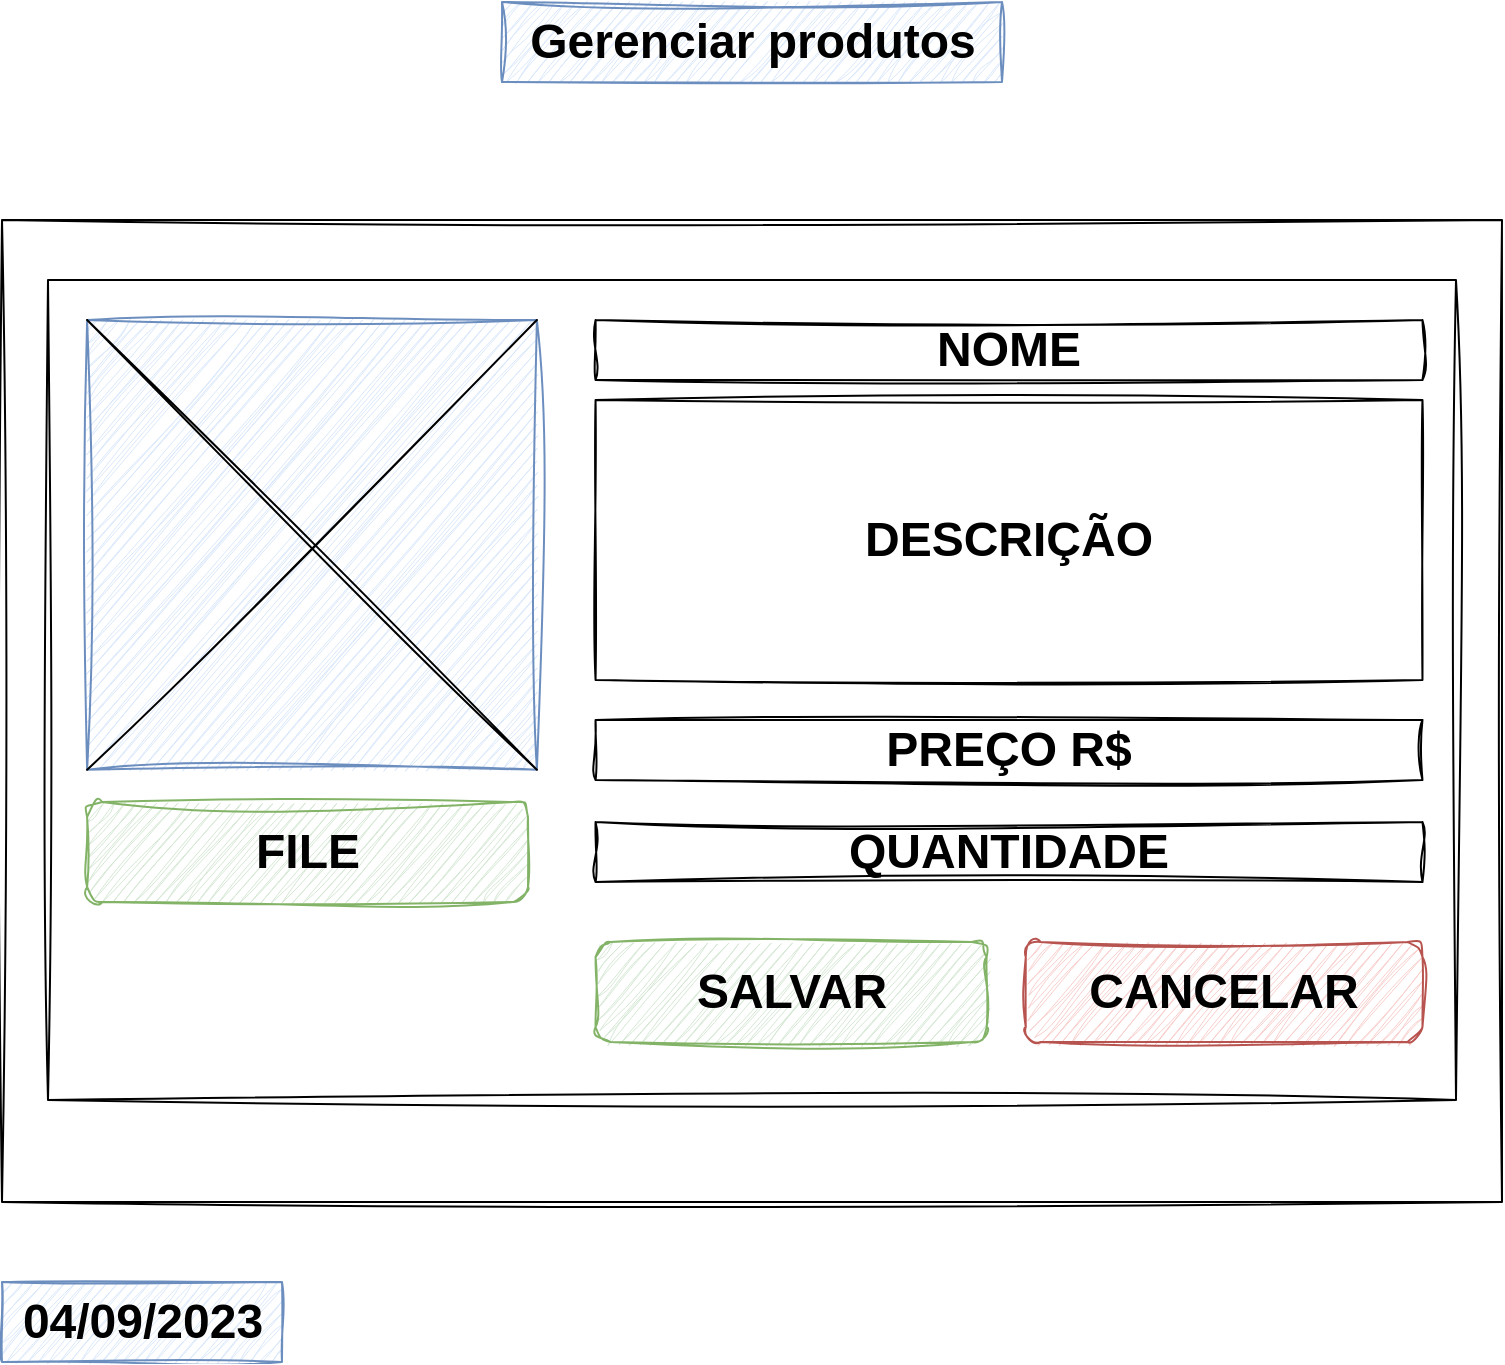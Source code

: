 <mxfile version="22.0.2" type="device">
  <diagram name="Página-1" id="5j-ww4zHZG7wsbymvLwp">
    <mxGraphModel dx="880" dy="532" grid="1" gridSize="10" guides="1" tooltips="1" connect="1" arrows="1" fold="1" page="1" pageScale="1" pageWidth="827" pageHeight="1169" math="0" shadow="0">
      <root>
        <mxCell id="0" />
        <mxCell id="1" parent="0" />
        <mxCell id="kYT57yn9HTB8OajrBAQV-72" value="" style="rounded=0;whiteSpace=wrap;html=1;strokeColor=default;fontFamily=Helvetica;fontSize=12;fontColor=default;fillColor=default;sketch=1;curveFitting=1;jiggle=2;" parent="1" vertex="1">
          <mxGeometry x="47" y="149" width="750" height="491" as="geometry" />
        </mxCell>
        <mxCell id="kYT57yn9HTB8OajrBAQV-35" value="" style="group;sketch=1;curveFitting=1;jiggle=2;" parent="1" vertex="1" connectable="0">
          <mxGeometry x="70" y="179" width="704" height="440" as="geometry" />
        </mxCell>
        <mxCell id="kYT57yn9HTB8OajrBAQV-29" value="" style="rounded=0;whiteSpace=wrap;html=1;strokeColor=default;fontFamily=Helvetica;fontSize=12;fontColor=default;fillColor=default;sketch=1;curveFitting=1;jiggle=2;" parent="kYT57yn9HTB8OajrBAQV-35" vertex="1">
          <mxGeometry width="704" height="410" as="geometry" />
        </mxCell>
        <mxCell id="kYT57yn9HTB8OajrBAQV-30" value="" style="whiteSpace=wrap;html=1;aspect=fixed;rounded=0;shadow=0;glass=0;fillColor=#dae8fc;strokeColor=#6c8ebf;sketch=1;curveFitting=1;jiggle=2;" parent="kYT57yn9HTB8OajrBAQV-35" vertex="1">
          <mxGeometry x="19.556" y="20" width="224.889" height="224.889" as="geometry" />
        </mxCell>
        <mxCell id="kYT57yn9HTB8OajrBAQV-31" value="" style="endArrow=none;html=1;rounded=0;fontFamily=Helvetica;fontSize=12;fontColor=default;entryX=1;entryY=0;entryDx=0;entryDy=0;exitX=0;exitY=1;exitDx=0;exitDy=0;movable=1;resizable=1;rotatable=1;deletable=1;editable=1;locked=0;connectable=1;sketch=1;curveFitting=1;jiggle=2;" parent="kYT57yn9HTB8OajrBAQV-35" source="kYT57yn9HTB8OajrBAQV-30" target="kYT57yn9HTB8OajrBAQV-30" edge="1">
          <mxGeometry width="50" height="50" relative="1" as="geometry">
            <mxPoint x="670.476" y="170" as="sourcePoint" />
            <mxPoint x="838.095" y="120" as="targetPoint" />
          </mxGeometry>
        </mxCell>
        <mxCell id="kYT57yn9HTB8OajrBAQV-32" value="" style="endArrow=none;html=1;rounded=0;fontFamily=Helvetica;fontSize=12;fontColor=default;entryX=0;entryY=0;entryDx=0;entryDy=0;exitX=1;exitY=1;exitDx=0;exitDy=0;movable=1;resizable=1;rotatable=1;deletable=1;editable=1;locked=0;connectable=1;sketch=1;curveFitting=1;jiggle=2;" parent="kYT57yn9HTB8OajrBAQV-35" source="kYT57yn9HTB8OajrBAQV-30" target="kYT57yn9HTB8OajrBAQV-30" edge="1">
          <mxGeometry width="50" height="50" relative="1" as="geometry">
            <mxPoint x="549.79" y="120" as="sourcePoint" />
            <mxPoint x="885.029" y="20" as="targetPoint" />
          </mxGeometry>
        </mxCell>
        <mxCell id="--n3KMZkCAUNKXbKMZOb-1" value="&lt;font style=&quot;font-size: 24px;&quot;&gt;&lt;b&gt;NOME&lt;/b&gt;&lt;/font&gt;" style="rounded=0;whiteSpace=wrap;html=1;align=center;sketch=1;curveFitting=1;jiggle=2;" parent="kYT57yn9HTB8OajrBAQV-35" vertex="1">
          <mxGeometry x="273.778" y="20" width="413.463" height="30" as="geometry" />
        </mxCell>
        <mxCell id="--n3KMZkCAUNKXbKMZOb-2" value="&lt;span style=&quot;font-size: 24px;&quot;&gt;&lt;b&gt;DESCRIÇÃO&lt;/b&gt;&lt;/span&gt;" style="rounded=0;whiteSpace=wrap;html=1;align=center;sketch=1;curveFitting=1;jiggle=2;" parent="kYT57yn9HTB8OajrBAQV-35" vertex="1">
          <mxGeometry x="273.778" y="60" width="413.463" height="140" as="geometry" />
        </mxCell>
        <mxCell id="--n3KMZkCAUNKXbKMZOb-3" value="&lt;span style=&quot;font-size: 24px;&quot;&gt;&lt;b&gt;PREÇO R$&lt;/b&gt;&lt;/span&gt;" style="rounded=0;whiteSpace=wrap;html=1;align=center;sketch=1;curveFitting=1;jiggle=2;" parent="kYT57yn9HTB8OajrBAQV-35" vertex="1">
          <mxGeometry x="273.778" y="220" width="413.463" height="30" as="geometry" />
        </mxCell>
        <mxCell id="kYT57yn9HTB8OajrBAQV-83" value="&lt;font color=&quot;#000000&quot;&gt;&lt;span style=&quot;font-size: 24px;&quot;&gt;&lt;b&gt;SALVAR&lt;/b&gt;&lt;/span&gt;&lt;/font&gt;" style="rounded=1;html=1;shadow=0;dashed=0;whiteSpace=wrap;fontSize=10;fillColor=#d5e8d4;align=center;strokeColor=#82b366;fontFamily=Helvetica;sketch=1;curveFitting=1;jiggle=2;" parent="kYT57yn9HTB8OajrBAQV-35" vertex="1">
          <mxGeometry x="273.778" y="331" width="195.556" height="50" as="geometry" />
        </mxCell>
        <mxCell id="kYT57yn9HTB8OajrBAQV-84" value="&lt;font color=&quot;#000000&quot;&gt;&lt;span style=&quot;font-size: 24px;&quot;&gt;&lt;b&gt;CANCELAR&lt;/b&gt;&lt;/span&gt;&lt;/font&gt;" style="rounded=1;html=1;shadow=0;dashed=0;whiteSpace=wrap;fontSize=10;fillColor=#f8cecc;align=center;strokeColor=#b85450;fontFamily=Helvetica;sketch=1;curveFitting=1;jiggle=2;" parent="kYT57yn9HTB8OajrBAQV-35" vertex="1">
          <mxGeometry x="488.889" y="331" width="198.352" height="50" as="geometry" />
        </mxCell>
        <mxCell id="HGCWDRCyfKGlyAv5OE9Z-1" value="&lt;span style=&quot;font-size: 24px;&quot;&gt;&lt;b&gt;QUANTIDADE&lt;/b&gt;&lt;/span&gt;" style="rounded=0;whiteSpace=wrap;html=1;align=center;sketch=1;curveFitting=1;jiggle=2;" parent="kYT57yn9HTB8OajrBAQV-35" vertex="1">
          <mxGeometry x="273.778" y="271" width="413.463" height="30" as="geometry" />
        </mxCell>
        <mxCell id="47kjl0uHo-1rrkmUZWcS-1" value="&lt;span style=&quot;font-size: 24px;&quot;&gt;&lt;b&gt;FILE&lt;/b&gt;&lt;/span&gt;" style="rounded=1;html=1;shadow=0;dashed=0;whiteSpace=wrap;fontSize=10;fillColor=#d5e8d4;align=center;strokeColor=#82b366;fontFamily=Helvetica;sketch=1;curveFitting=1;jiggle=2;" vertex="1" parent="kYT57yn9HTB8OajrBAQV-35">
          <mxGeometry x="19.56" y="261" width="220.44" height="50" as="geometry" />
        </mxCell>
        <mxCell id="kYT57yn9HTB8OajrBAQV-87" value="&lt;font style=&quot;font-size: 24px;&quot;&gt;&lt;b&gt;Gerenciar produtos&lt;/b&gt;&lt;/font&gt;" style="text;html=1;align=center;verticalAlign=middle;resizable=0;points=[];autosize=1;strokeColor=#6c8ebf;fillColor=#dae8fc;fontSize=12;fontFamily=Helvetica;sketch=1;curveFitting=1;jiggle=2;" parent="1" vertex="1">
          <mxGeometry x="297" y="40" width="250" height="40" as="geometry" />
        </mxCell>
        <mxCell id="kYT57yn9HTB8OajrBAQV-88" value="&lt;font size=&quot;1&quot; style=&quot;&quot;&gt;&lt;b style=&quot;font-size: 24px;&quot;&gt;04/09/2023&lt;/b&gt;&lt;/font&gt;" style="text;html=1;align=center;verticalAlign=middle;resizable=0;points=[];autosize=1;strokeColor=#6c8ebf;fillColor=#dae8fc;fontSize=12;fontFamily=Helvetica;sketch=1;curveFitting=1;jiggle=2;" parent="1" vertex="1">
          <mxGeometry x="47" y="680" width="140" height="40" as="geometry" />
        </mxCell>
      </root>
    </mxGraphModel>
  </diagram>
</mxfile>
